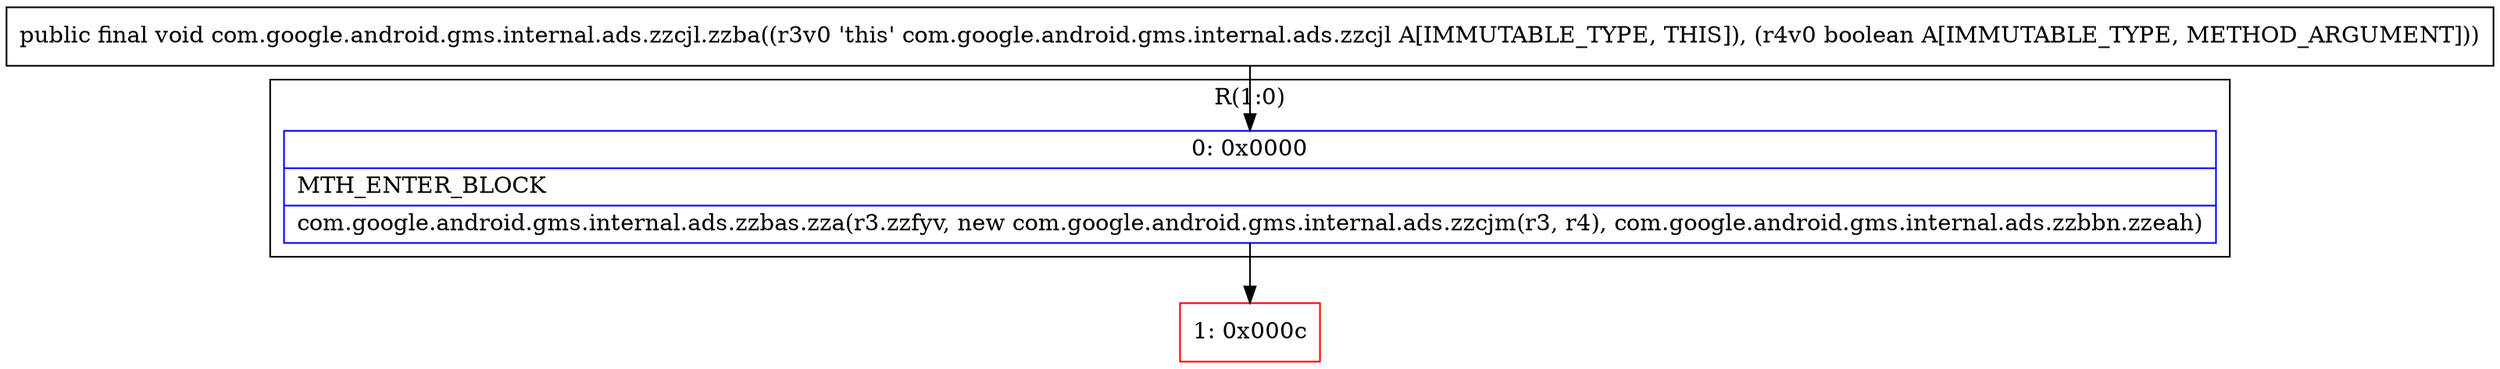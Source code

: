 digraph "CFG forcom.google.android.gms.internal.ads.zzcjl.zzba(Z)V" {
subgraph cluster_Region_487061580 {
label = "R(1:0)";
node [shape=record,color=blue];
Node_0 [shape=record,label="{0\:\ 0x0000|MTH_ENTER_BLOCK\l|com.google.android.gms.internal.ads.zzbas.zza(r3.zzfyv, new com.google.android.gms.internal.ads.zzcjm(r3, r4), com.google.android.gms.internal.ads.zzbbn.zzeah)\l}"];
}
Node_1 [shape=record,color=red,label="{1\:\ 0x000c}"];
MethodNode[shape=record,label="{public final void com.google.android.gms.internal.ads.zzcjl.zzba((r3v0 'this' com.google.android.gms.internal.ads.zzcjl A[IMMUTABLE_TYPE, THIS]), (r4v0 boolean A[IMMUTABLE_TYPE, METHOD_ARGUMENT])) }"];
MethodNode -> Node_0;
Node_0 -> Node_1;
}

